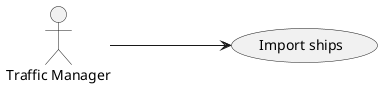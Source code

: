 @startuml
'https://plantuml.com/use-case-diagram

left to right direction

:Traffic Manager: as TM
(Import ships) as (Use)

TM ---> (Use)

@enduml